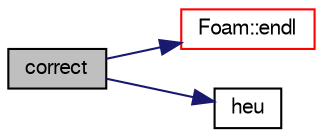 digraph "correct"
{
  bgcolor="transparent";
  edge [fontname="FreeSans",fontsize="10",labelfontname="FreeSans",labelfontsize="10"];
  node [fontname="FreeSans",fontsize="10",shape=record];
  rankdir="LR";
  Node6 [label="correct",height=0.2,width=0.4,color="black", fillcolor="grey75", style="filled", fontcolor="black"];
  Node6 -> Node7 [color="midnightblue",fontsize="10",style="solid",fontname="FreeSans"];
  Node7 [label="Foam::endl",height=0.2,width=0.4,color="red",URL="$a21124.html#a2db8fe02a0d3909e9351bb4275b23ce4",tooltip="Add newline and flush stream. "];
  Node6 -> Node9 [color="midnightblue",fontsize="10",style="solid",fontname="FreeSans"];
  Node9 [label="heu",height=0.2,width=0.4,color="black",URL="$a30170.html#a32861976ba11f656b19ddff1514d50d3",tooltip="Unburnt gas enthalpy [J/kg]. "];
}
